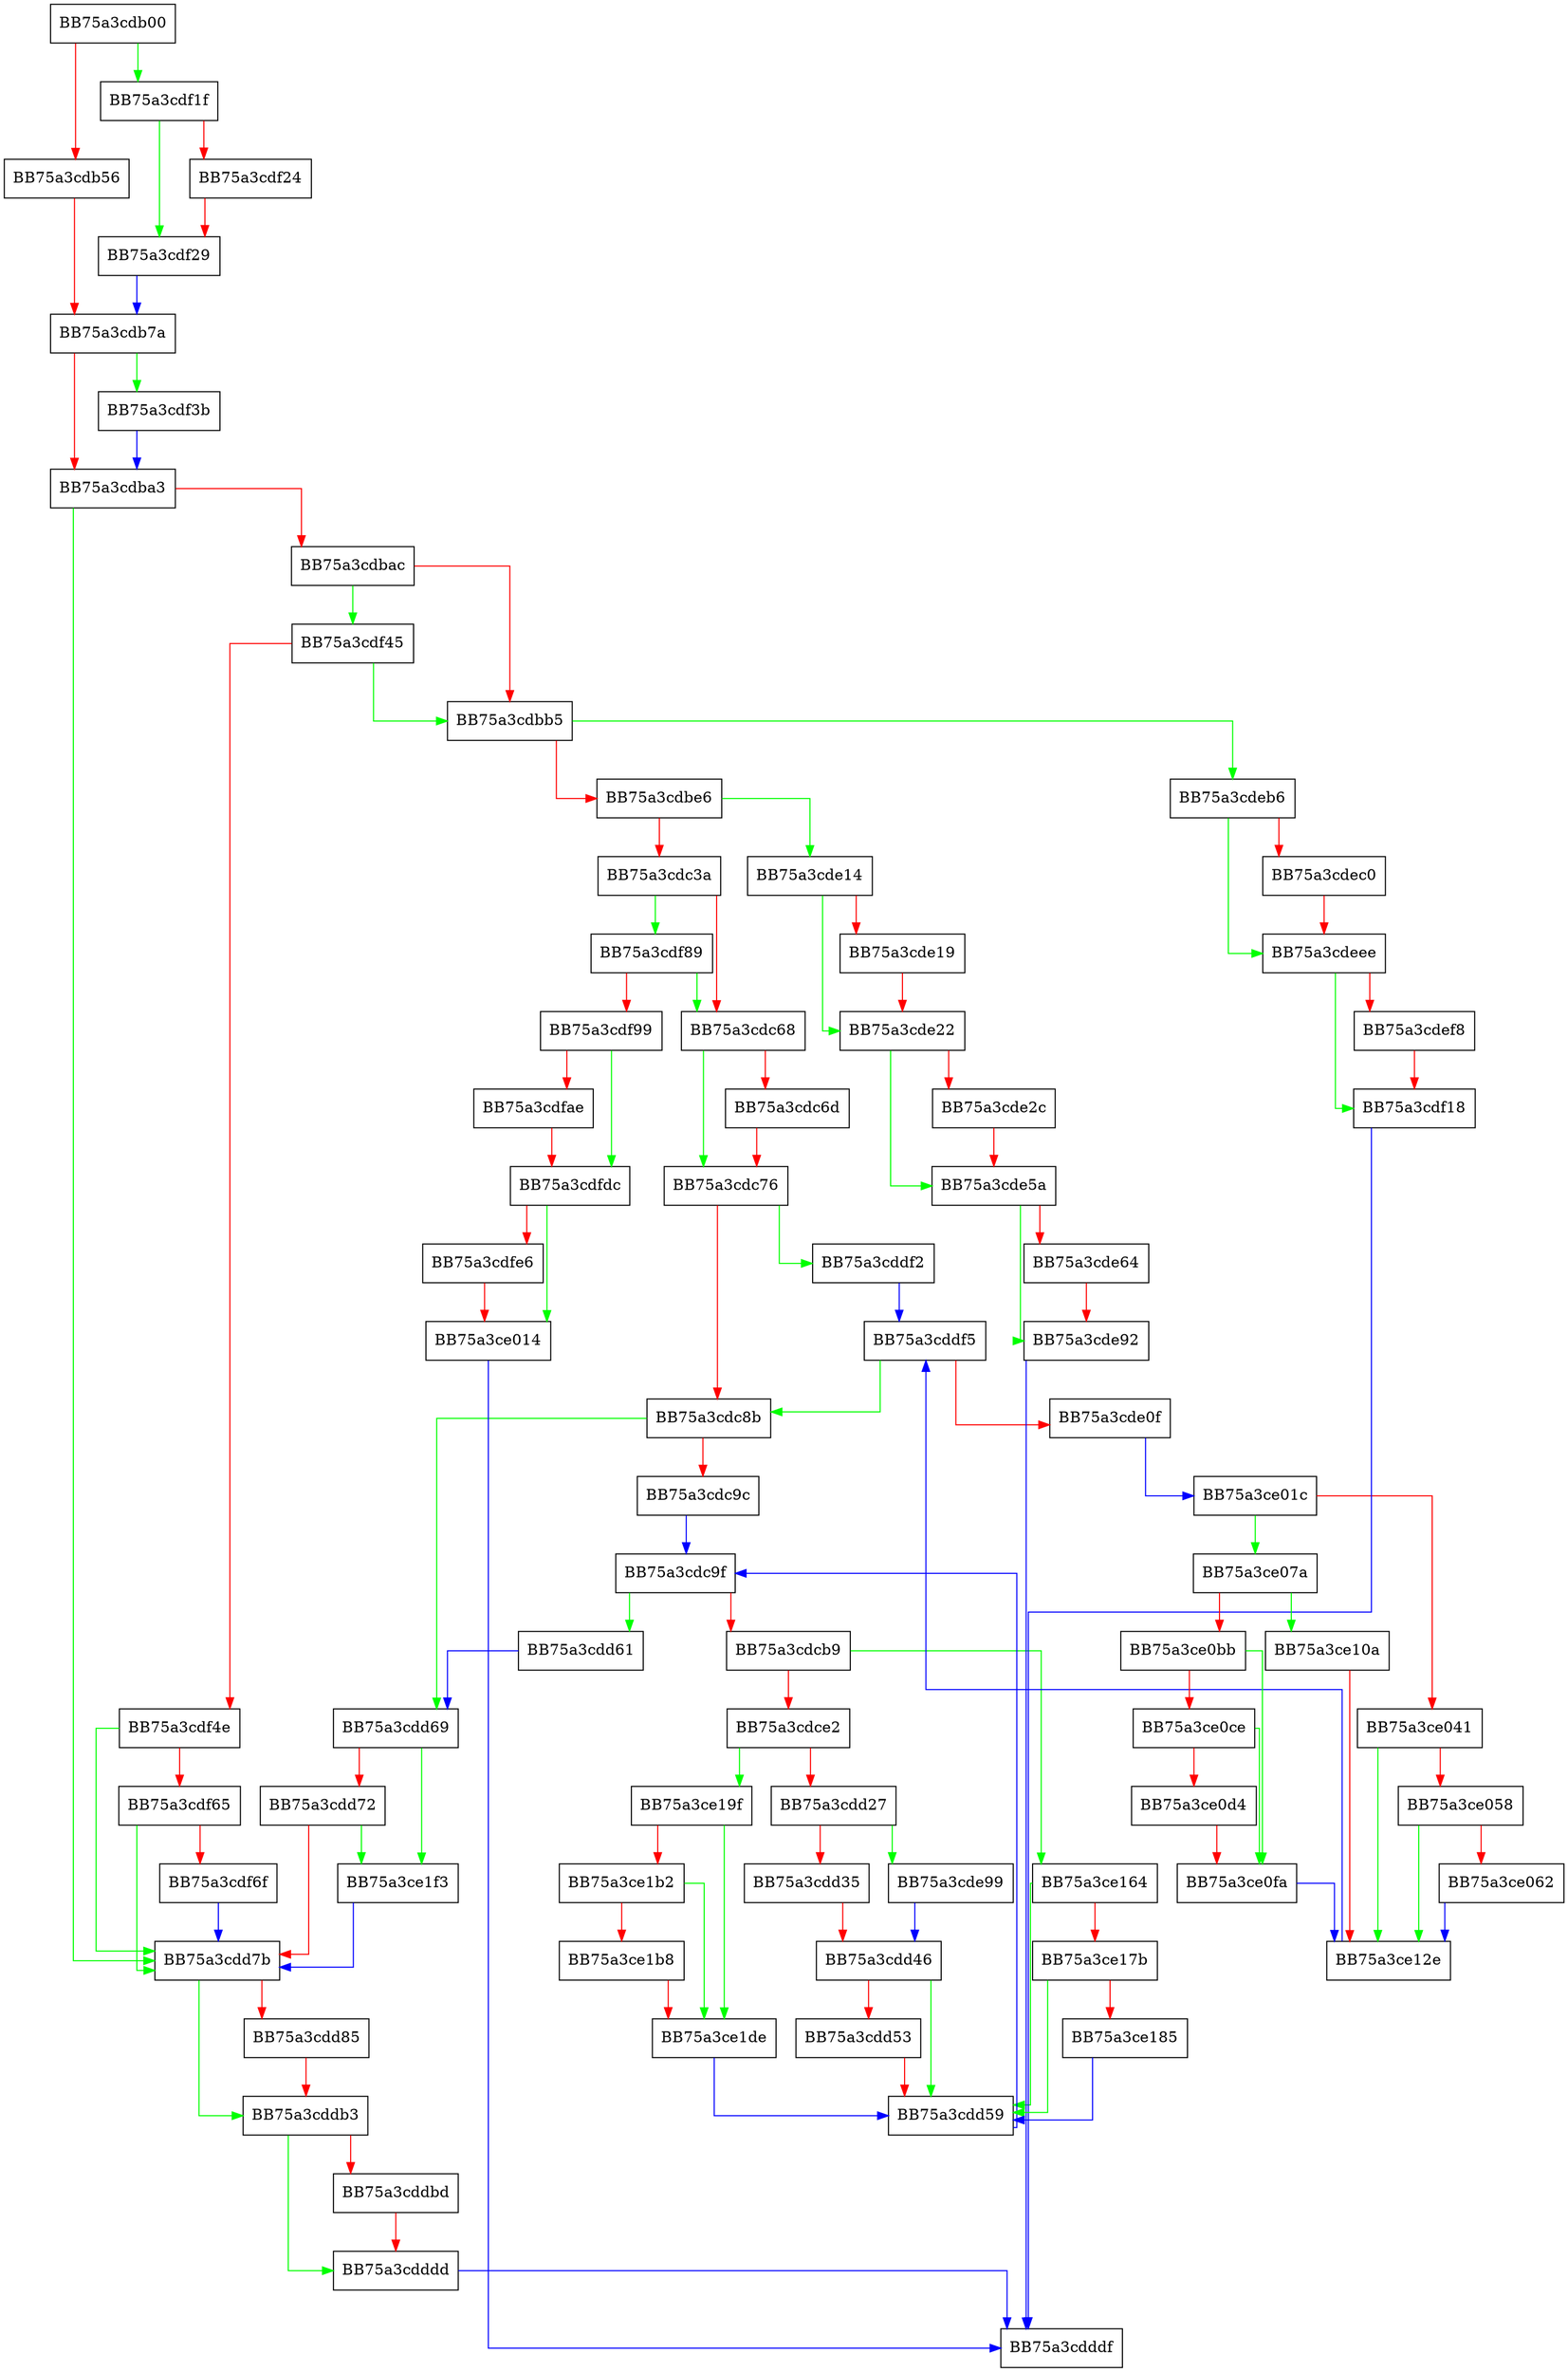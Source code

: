 digraph GetCmdComponentsW {
  node [shape="box"];
  graph [splines=ortho];
  BB75a3cdb00 -> BB75a3cdf1f [color="green"];
  BB75a3cdb00 -> BB75a3cdb56 [color="red"];
  BB75a3cdb56 -> BB75a3cdb7a [color="red"];
  BB75a3cdb7a -> BB75a3cdf3b [color="green"];
  BB75a3cdb7a -> BB75a3cdba3 [color="red"];
  BB75a3cdba3 -> BB75a3cdd7b [color="green"];
  BB75a3cdba3 -> BB75a3cdbac [color="red"];
  BB75a3cdbac -> BB75a3cdf45 [color="green"];
  BB75a3cdbac -> BB75a3cdbb5 [color="red"];
  BB75a3cdbb5 -> BB75a3cdeb6 [color="green"];
  BB75a3cdbb5 -> BB75a3cdbe6 [color="red"];
  BB75a3cdbe6 -> BB75a3cde14 [color="green"];
  BB75a3cdbe6 -> BB75a3cdc3a [color="red"];
  BB75a3cdc3a -> BB75a3cdf89 [color="green"];
  BB75a3cdc3a -> BB75a3cdc68 [color="red"];
  BB75a3cdc68 -> BB75a3cdc76 [color="green"];
  BB75a3cdc68 -> BB75a3cdc6d [color="red"];
  BB75a3cdc6d -> BB75a3cdc76 [color="red"];
  BB75a3cdc76 -> BB75a3cddf2 [color="green"];
  BB75a3cdc76 -> BB75a3cdc8b [color="red"];
  BB75a3cdc8b -> BB75a3cdd69 [color="green"];
  BB75a3cdc8b -> BB75a3cdc9c [color="red"];
  BB75a3cdc9c -> BB75a3cdc9f [color="blue"];
  BB75a3cdc9f -> BB75a3cdd61 [color="green"];
  BB75a3cdc9f -> BB75a3cdcb9 [color="red"];
  BB75a3cdcb9 -> BB75a3ce164 [color="green"];
  BB75a3cdcb9 -> BB75a3cdce2 [color="red"];
  BB75a3cdce2 -> BB75a3ce19f [color="green"];
  BB75a3cdce2 -> BB75a3cdd27 [color="red"];
  BB75a3cdd27 -> BB75a3cde99 [color="green"];
  BB75a3cdd27 -> BB75a3cdd35 [color="red"];
  BB75a3cdd35 -> BB75a3cdd46 [color="red"];
  BB75a3cdd46 -> BB75a3cdd59 [color="green"];
  BB75a3cdd46 -> BB75a3cdd53 [color="red"];
  BB75a3cdd53 -> BB75a3cdd59 [color="red"];
  BB75a3cdd59 -> BB75a3cdc9f [color="blue"];
  BB75a3cdd61 -> BB75a3cdd69 [color="blue"];
  BB75a3cdd69 -> BB75a3ce1f3 [color="green"];
  BB75a3cdd69 -> BB75a3cdd72 [color="red"];
  BB75a3cdd72 -> BB75a3ce1f3 [color="green"];
  BB75a3cdd72 -> BB75a3cdd7b [color="red"];
  BB75a3cdd7b -> BB75a3cddb3 [color="green"];
  BB75a3cdd7b -> BB75a3cdd85 [color="red"];
  BB75a3cdd85 -> BB75a3cddb3 [color="red"];
  BB75a3cddb3 -> BB75a3cdddd [color="green"];
  BB75a3cddb3 -> BB75a3cddbd [color="red"];
  BB75a3cddbd -> BB75a3cdddd [color="red"];
  BB75a3cdddd -> BB75a3cdddf [color="blue"];
  BB75a3cddf2 -> BB75a3cddf5 [color="blue"];
  BB75a3cddf5 -> BB75a3cdc8b [color="green"];
  BB75a3cddf5 -> BB75a3cde0f [color="red"];
  BB75a3cde0f -> BB75a3ce01c [color="blue"];
  BB75a3cde14 -> BB75a3cde22 [color="green"];
  BB75a3cde14 -> BB75a3cde19 [color="red"];
  BB75a3cde19 -> BB75a3cde22 [color="red"];
  BB75a3cde22 -> BB75a3cde5a [color="green"];
  BB75a3cde22 -> BB75a3cde2c [color="red"];
  BB75a3cde2c -> BB75a3cde5a [color="red"];
  BB75a3cde5a -> BB75a3cde92 [color="green"];
  BB75a3cde5a -> BB75a3cde64 [color="red"];
  BB75a3cde64 -> BB75a3cde92 [color="red"];
  BB75a3cde92 -> BB75a3cdddf [color="blue"];
  BB75a3cde99 -> BB75a3cdd46 [color="blue"];
  BB75a3cdeb6 -> BB75a3cdeee [color="green"];
  BB75a3cdeb6 -> BB75a3cdec0 [color="red"];
  BB75a3cdec0 -> BB75a3cdeee [color="red"];
  BB75a3cdeee -> BB75a3cdf18 [color="green"];
  BB75a3cdeee -> BB75a3cdef8 [color="red"];
  BB75a3cdef8 -> BB75a3cdf18 [color="red"];
  BB75a3cdf18 -> BB75a3cdddf [color="blue"];
  BB75a3cdf1f -> BB75a3cdf29 [color="green"];
  BB75a3cdf1f -> BB75a3cdf24 [color="red"];
  BB75a3cdf24 -> BB75a3cdf29 [color="red"];
  BB75a3cdf29 -> BB75a3cdb7a [color="blue"];
  BB75a3cdf3b -> BB75a3cdba3 [color="blue"];
  BB75a3cdf45 -> BB75a3cdbb5 [color="green"];
  BB75a3cdf45 -> BB75a3cdf4e [color="red"];
  BB75a3cdf4e -> BB75a3cdd7b [color="green"];
  BB75a3cdf4e -> BB75a3cdf65 [color="red"];
  BB75a3cdf65 -> BB75a3cdd7b [color="green"];
  BB75a3cdf65 -> BB75a3cdf6f [color="red"];
  BB75a3cdf6f -> BB75a3cdd7b [color="blue"];
  BB75a3cdf89 -> BB75a3cdc68 [color="green"];
  BB75a3cdf89 -> BB75a3cdf99 [color="red"];
  BB75a3cdf99 -> BB75a3cdfdc [color="green"];
  BB75a3cdf99 -> BB75a3cdfae [color="red"];
  BB75a3cdfae -> BB75a3cdfdc [color="red"];
  BB75a3cdfdc -> BB75a3ce014 [color="green"];
  BB75a3cdfdc -> BB75a3cdfe6 [color="red"];
  BB75a3cdfe6 -> BB75a3ce014 [color="red"];
  BB75a3ce014 -> BB75a3cdddf [color="blue"];
  BB75a3ce01c -> BB75a3ce07a [color="green"];
  BB75a3ce01c -> BB75a3ce041 [color="red"];
  BB75a3ce041 -> BB75a3ce12e [color="green"];
  BB75a3ce041 -> BB75a3ce058 [color="red"];
  BB75a3ce058 -> BB75a3ce12e [color="green"];
  BB75a3ce058 -> BB75a3ce062 [color="red"];
  BB75a3ce062 -> BB75a3ce12e [color="blue"];
  BB75a3ce07a -> BB75a3ce10a [color="green"];
  BB75a3ce07a -> BB75a3ce0bb [color="red"];
  BB75a3ce0bb -> BB75a3ce0fa [color="green"];
  BB75a3ce0bb -> BB75a3ce0ce [color="red"];
  BB75a3ce0ce -> BB75a3ce0fa [color="green"];
  BB75a3ce0ce -> BB75a3ce0d4 [color="red"];
  BB75a3ce0d4 -> BB75a3ce0fa [color="red"];
  BB75a3ce0fa -> BB75a3ce12e [color="blue"];
  BB75a3ce10a -> BB75a3ce12e [color="red"];
  BB75a3ce12e -> BB75a3cddf5 [color="blue"];
  BB75a3ce164 -> BB75a3cdd59 [color="green"];
  BB75a3ce164 -> BB75a3ce17b [color="red"];
  BB75a3ce17b -> BB75a3cdd59 [color="green"];
  BB75a3ce17b -> BB75a3ce185 [color="red"];
  BB75a3ce185 -> BB75a3cdd59 [color="blue"];
  BB75a3ce19f -> BB75a3ce1de [color="green"];
  BB75a3ce19f -> BB75a3ce1b2 [color="red"];
  BB75a3ce1b2 -> BB75a3ce1de [color="green"];
  BB75a3ce1b2 -> BB75a3ce1b8 [color="red"];
  BB75a3ce1b8 -> BB75a3ce1de [color="red"];
  BB75a3ce1de -> BB75a3cdd59 [color="blue"];
  BB75a3ce1f3 -> BB75a3cdd7b [color="blue"];
}